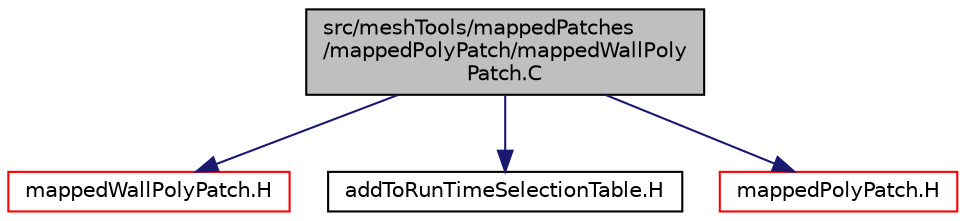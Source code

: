 digraph "src/meshTools/mappedPatches/mappedPolyPatch/mappedWallPolyPatch.C"
{
  bgcolor="transparent";
  edge [fontname="Helvetica",fontsize="10",labelfontname="Helvetica",labelfontsize="10"];
  node [fontname="Helvetica",fontsize="10",shape=record];
  Node0 [label="src/meshTools/mappedPatches\l/mappedPolyPatch/mappedWallPoly\lPatch.C",height=0.2,width=0.4,color="black", fillcolor="grey75", style="filled", fontcolor="black"];
  Node0 -> Node1 [color="midnightblue",fontsize="10",style="solid",fontname="Helvetica"];
  Node1 [label="mappedWallPolyPatch.H",height=0.2,width=0.4,color="red",URL="$a08306.html"];
  Node0 -> Node213 [color="midnightblue",fontsize="10",style="solid",fontname="Helvetica"];
  Node213 [label="addToRunTimeSelectionTable.H",height=0.2,width=0.4,color="black",URL="$a09989.html",tooltip="Macros for easy insertion into run-time selection tables. "];
  Node0 -> Node214 [color="midnightblue",fontsize="10",style="solid",fontname="Helvetica"];
  Node214 [label="mappedPolyPatch.H",height=0.2,width=0.4,color="red",URL="$a08294.html"];
}
